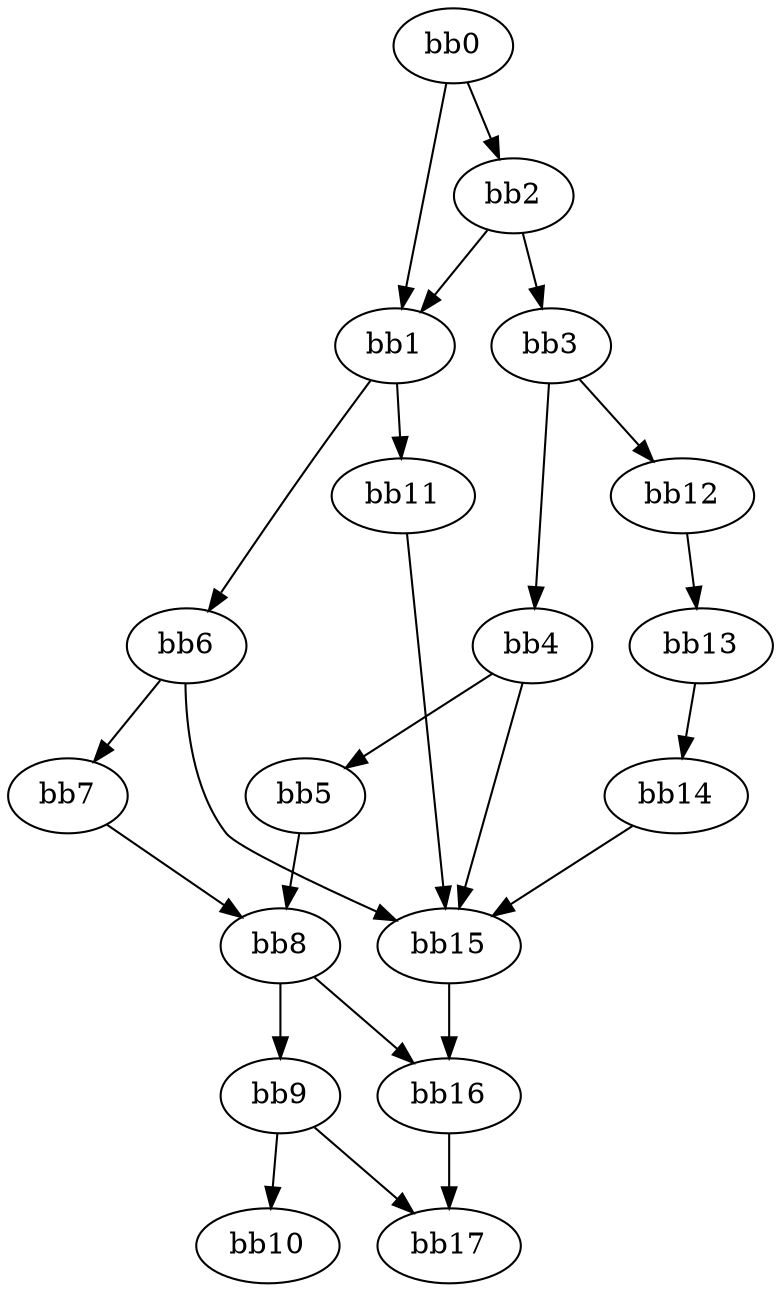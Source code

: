 digraph {
    0 [ label = "bb0\l" ]
    1 [ label = "bb1\l" ]
    2 [ label = "bb2\l" ]
    3 [ label = "bb3\l" ]
    4 [ label = "bb4\l" ]
    5 [ label = "bb5\l" ]
    6 [ label = "bb6\l" ]
    7 [ label = "bb7\l" ]
    8 [ label = "bb8\l" ]
    9 [ label = "bb9\l" ]
    10 [ label = "bb10\l" ]
    11 [ label = "bb11\l" ]
    12 [ label = "bb12\l" ]
    13 [ label = "bb13\l" ]
    14 [ label = "bb14\l" ]
    15 [ label = "bb15\l" ]
    16 [ label = "bb16\l" ]
    17 [ label = "bb17\l" ]
    0 -> 1 [ ]
    0 -> 2 [ ]
    1 -> 6 [ ]
    1 -> 11 [ ]
    2 -> 1 [ ]
    2 -> 3 [ ]
    3 -> 4 [ ]
    3 -> 12 [ ]
    4 -> 5 [ ]
    4 -> 15 [ ]
    5 -> 8 [ ]
    6 -> 7 [ ]
    6 -> 15 [ ]
    7 -> 8 [ ]
    8 -> 9 [ ]
    8 -> 16 [ ]
    9 -> 10 [ ]
    9 -> 17 [ ]
    11 -> 15 [ ]
    12 -> 13 [ ]
    13 -> 14 [ ]
    14 -> 15 [ ]
    15 -> 16 [ ]
    16 -> 17 [ ]
}

